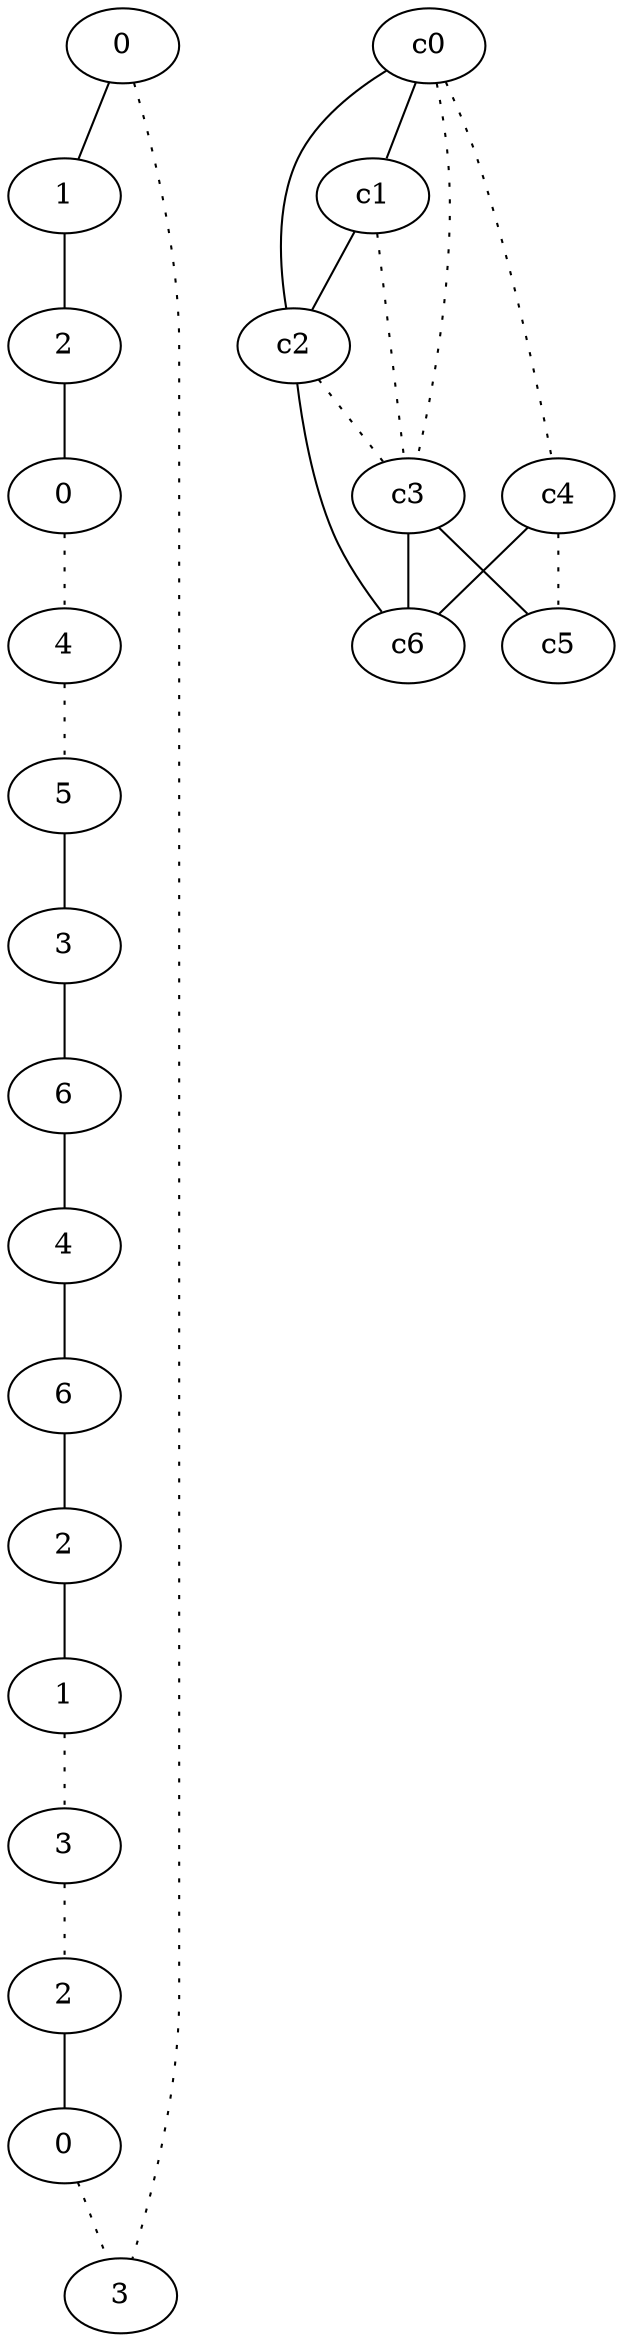 graph {
a0[label=0];
a1[label=1];
a2[label=2];
a3[label=0];
a4[label=4];
a5[label=5];
a6[label=3];
a7[label=6];
a8[label=4];
a9[label=6];
a10[label=2];
a11[label=1];
a12[label=3];
a13[label=2];
a14[label=0];
a15[label=3];
a0 -- a1;
a0 -- a15 [style=dotted];
a1 -- a2;
a2 -- a3;
a3 -- a4 [style=dotted];
a4 -- a5 [style=dotted];
a5 -- a6;
a6 -- a7;
a7 -- a8;
a8 -- a9;
a9 -- a10;
a10 -- a11;
a11 -- a12 [style=dotted];
a12 -- a13 [style=dotted];
a13 -- a14;
a14 -- a15 [style=dotted];
c0 -- c1;
c0 -- c2;
c0 -- c3 [style=dotted];
c0 -- c4 [style=dotted];
c1 -- c2;
c1 -- c3 [style=dotted];
c2 -- c3 [style=dotted];
c2 -- c6;
c3 -- c5;
c3 -- c6;
c4 -- c5 [style=dotted];
c4 -- c6;
}
